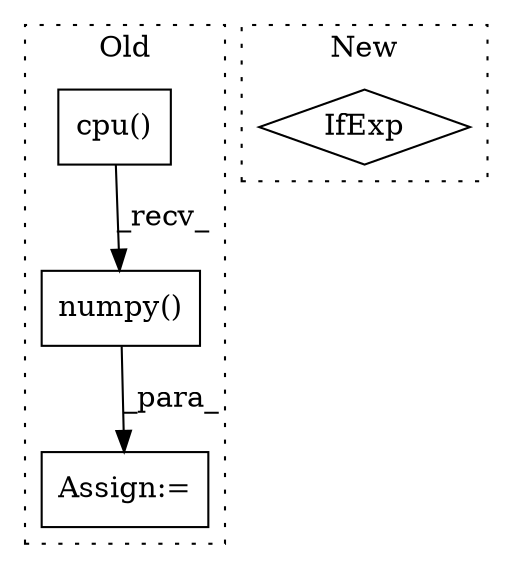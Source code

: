 digraph G {
subgraph cluster0 {
1 [label="cpu()" a="75" s="3600" l="9" shape="box"];
3 [label="numpy()" a="75" s="3600" l="17" shape="box"];
4 [label="Assign:=" a="68" s="3597" l="3" shape="box"];
label = "Old";
style="dotted";
}
subgraph cluster1 {
2 [label="IfExp" a="51" s="2165,2183" l="4,6" shape="diamond"];
label = "New";
style="dotted";
}
1 -> 3 [label="_recv_"];
3 -> 4 [label="_para_"];
}
